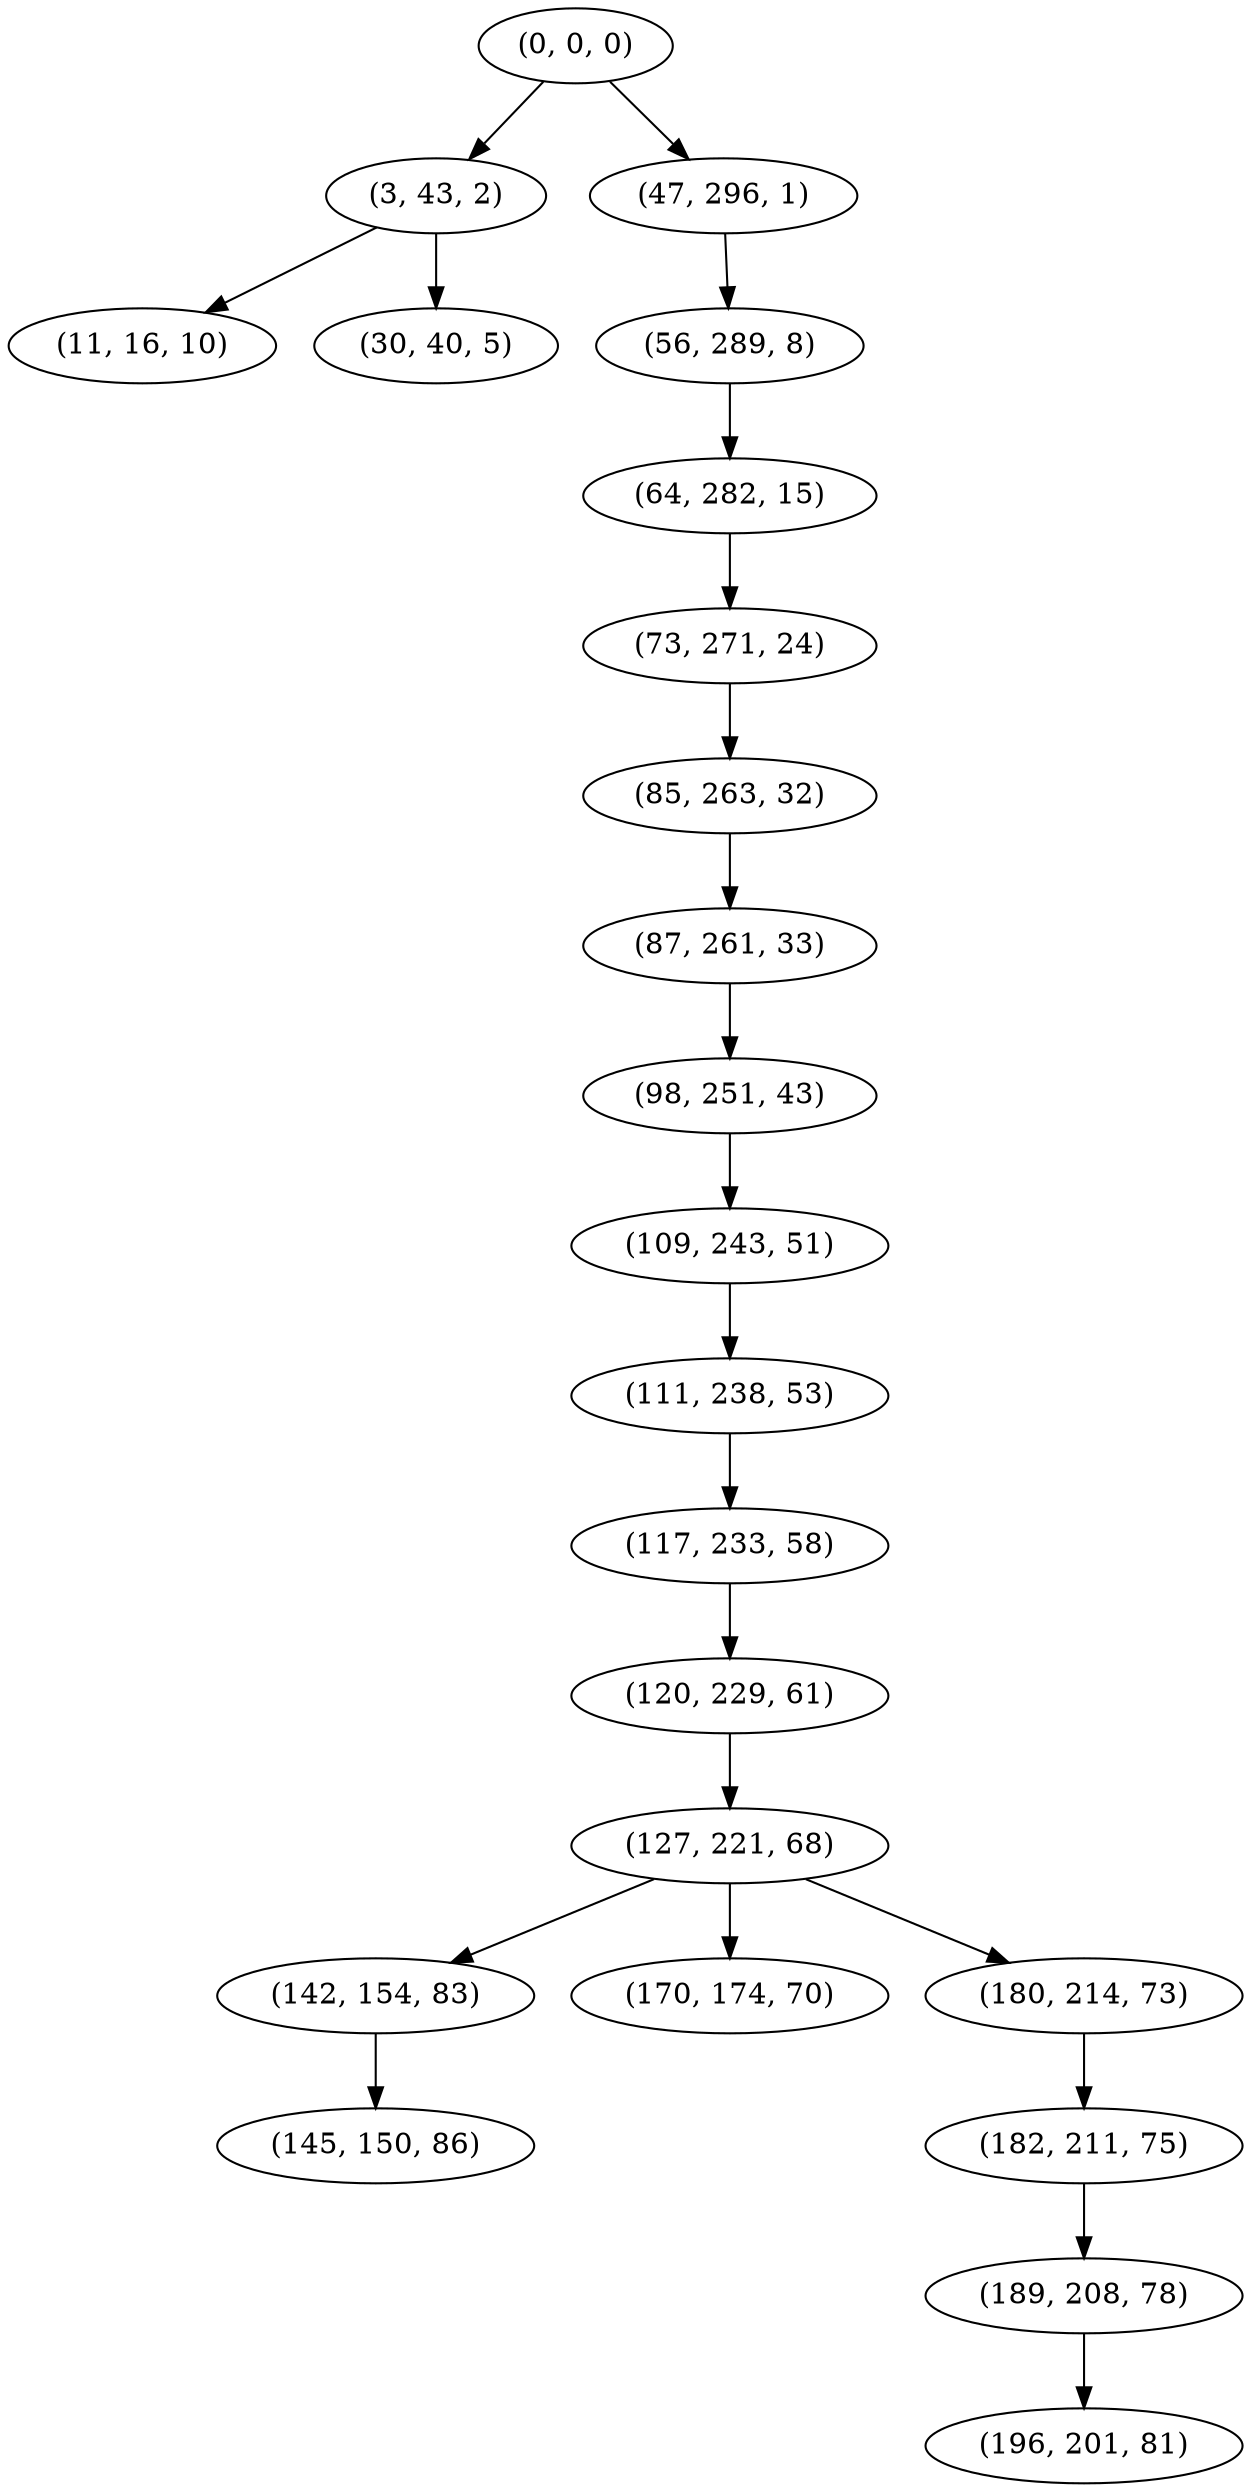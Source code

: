 digraph tree {
    "(0, 0, 0)";
    "(3, 43, 2)";
    "(11, 16, 10)";
    "(30, 40, 5)";
    "(47, 296, 1)";
    "(56, 289, 8)";
    "(64, 282, 15)";
    "(73, 271, 24)";
    "(85, 263, 32)";
    "(87, 261, 33)";
    "(98, 251, 43)";
    "(109, 243, 51)";
    "(111, 238, 53)";
    "(117, 233, 58)";
    "(120, 229, 61)";
    "(127, 221, 68)";
    "(142, 154, 83)";
    "(145, 150, 86)";
    "(170, 174, 70)";
    "(180, 214, 73)";
    "(182, 211, 75)";
    "(189, 208, 78)";
    "(196, 201, 81)";
    "(0, 0, 0)" -> "(3, 43, 2)";
    "(0, 0, 0)" -> "(47, 296, 1)";
    "(3, 43, 2)" -> "(11, 16, 10)";
    "(3, 43, 2)" -> "(30, 40, 5)";
    "(47, 296, 1)" -> "(56, 289, 8)";
    "(56, 289, 8)" -> "(64, 282, 15)";
    "(64, 282, 15)" -> "(73, 271, 24)";
    "(73, 271, 24)" -> "(85, 263, 32)";
    "(85, 263, 32)" -> "(87, 261, 33)";
    "(87, 261, 33)" -> "(98, 251, 43)";
    "(98, 251, 43)" -> "(109, 243, 51)";
    "(109, 243, 51)" -> "(111, 238, 53)";
    "(111, 238, 53)" -> "(117, 233, 58)";
    "(117, 233, 58)" -> "(120, 229, 61)";
    "(120, 229, 61)" -> "(127, 221, 68)";
    "(127, 221, 68)" -> "(142, 154, 83)";
    "(127, 221, 68)" -> "(170, 174, 70)";
    "(127, 221, 68)" -> "(180, 214, 73)";
    "(142, 154, 83)" -> "(145, 150, 86)";
    "(180, 214, 73)" -> "(182, 211, 75)";
    "(182, 211, 75)" -> "(189, 208, 78)";
    "(189, 208, 78)" -> "(196, 201, 81)";
}
